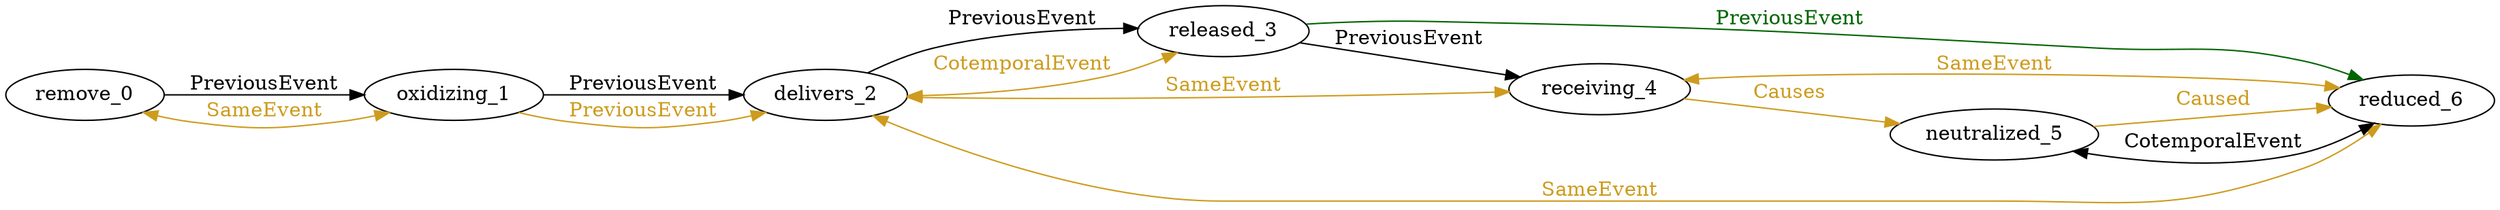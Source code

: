 digraph finite_state_machine { 
	rankdir=LR;
	size="50,50";
node0 [label = "remove_0"]
node1 [label = "oxidizing_1"]
node2 [label = "delivers_2"]
node3 [label = "released_3"]
node4 [label = "receiving_4"]
node5 [label = "neutralized_5"]
node6 [label = "reduced_6"]
node0 -> node1 [ label = "PreviousEvent" fontcolor="black"  color = "Black"];
node0 -> node1 [ label = "SameEvent" fontcolor="goldenrod3" dir = "both" color = "goldenrod3"];
node1 -> node2 [ label = "PreviousEvent" fontcolor="black"  color = "Black"];
node1 -> node2 [ label = "PreviousEvent" fontcolor="goldenrod3"  color = "goldenrod3"];
node2 -> node3 [ label = "PreviousEvent" fontcolor="black"  color = "Black"];
node2 -> node3 [ label = "CotemporalEvent" fontcolor="goldenrod3" dir = "both" color = "goldenrod3"];
node2 -> node4 [ label = "SameEvent" fontcolor="goldenrod3" dir = "both" color = "goldenrod3"];
node2 -> node6 [ label = "SameEvent" fontcolor="goldenrod3" dir = "both" color = "goldenrod3"];
node3 -> node4 [ label = "PreviousEvent" fontcolor="black"  color = "Black"];
node4 -> node5 [ label = "Causes" fontcolor="goldenrod3"  color = "goldenrod3"];
node4 -> node6 [ label = "SameEvent" fontcolor="goldenrod3" dir = "both" color = "goldenrod3"];
node5 -> node6 [ label = "CotemporalEvent" fontcolor="black" dir = "both" color = "Black"];
node5 -> node6 [ label = "Caused" fontcolor="goldenrod3"  color = "goldenrod3"];
node3 -> node6 [ label = "PreviousEvent" fontcolor="darkgreen"  color = "darkgreen"];
}